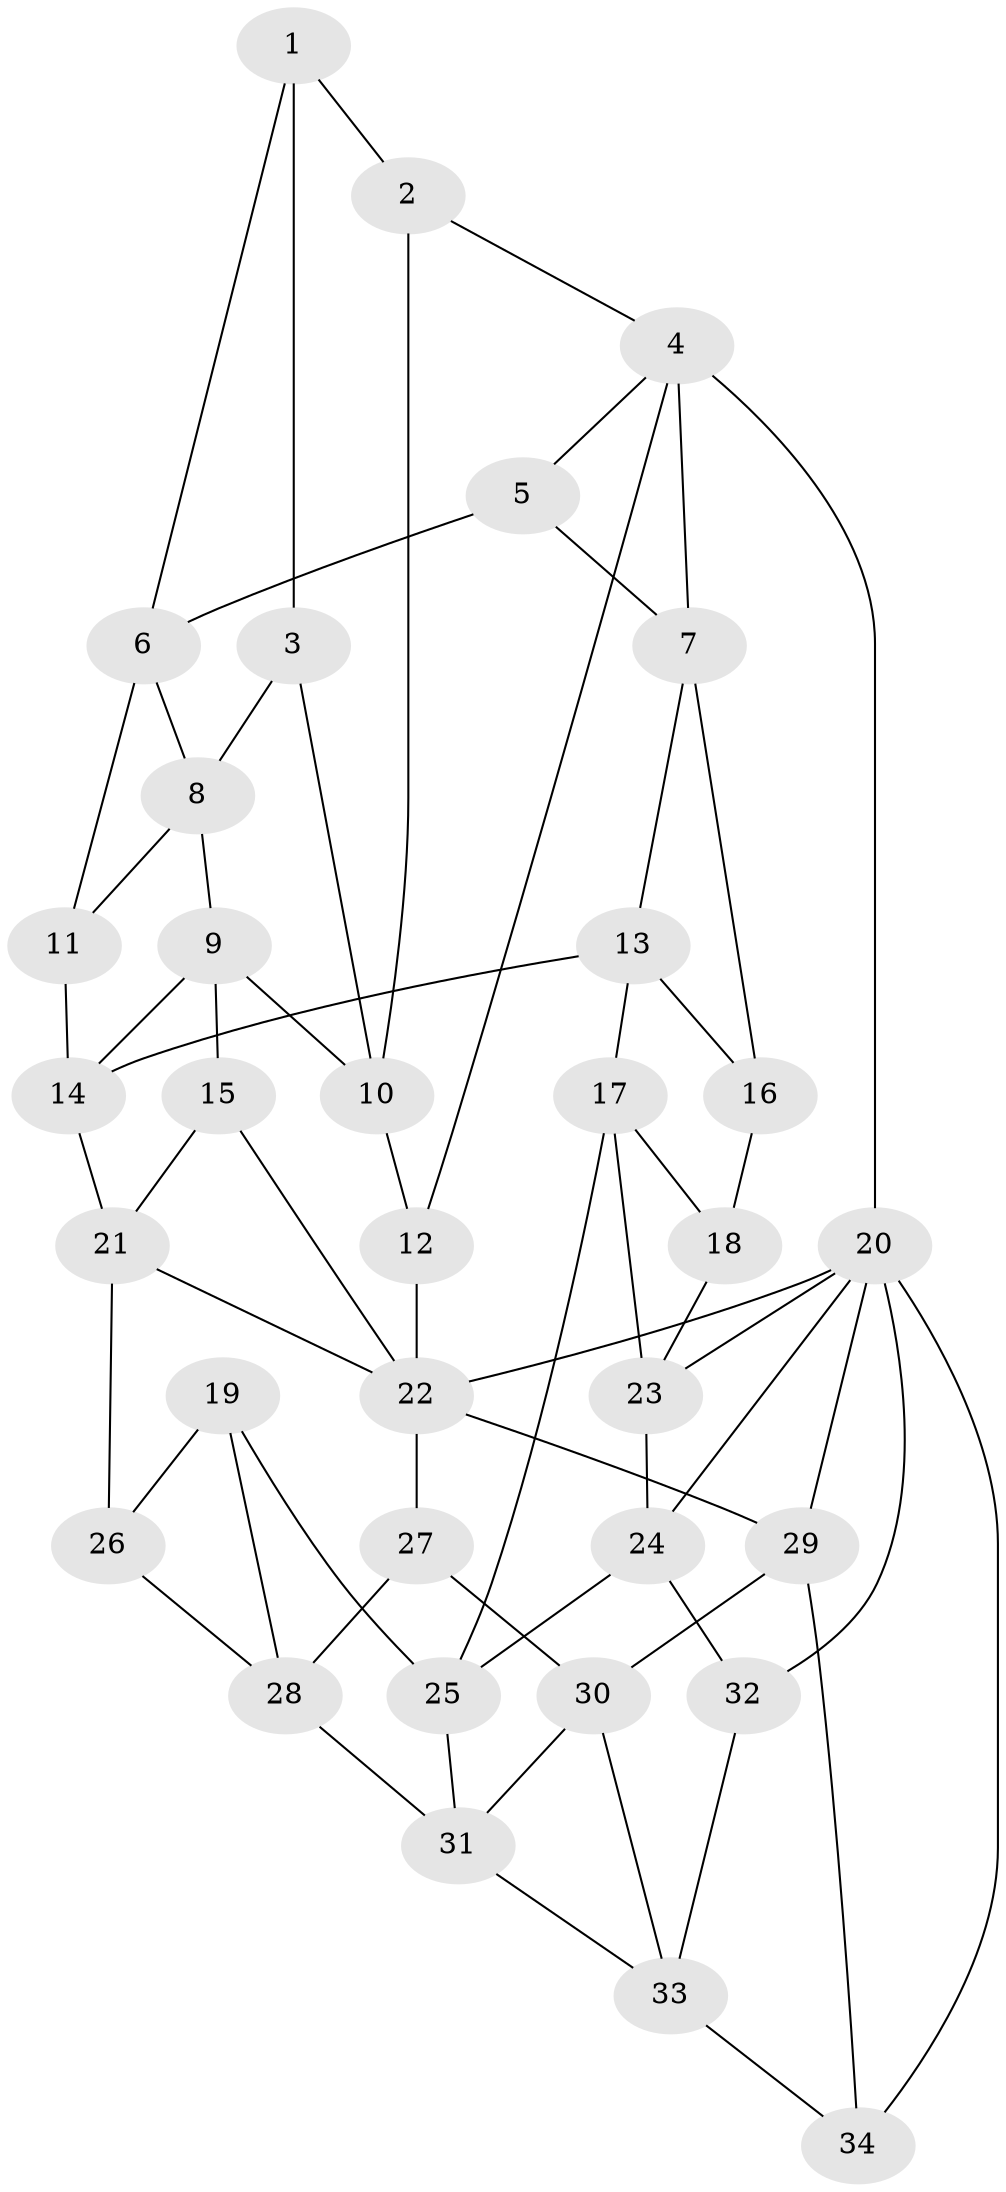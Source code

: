 // original degree distribution, {3: 0.04411764705882353, 5: 0.4852941176470588, 4: 0.23529411764705882, 6: 0.23529411764705882}
// Generated by graph-tools (version 1.1) at 2025/27/03/09/25 03:27:16]
// undirected, 34 vertices, 64 edges
graph export_dot {
graph [start="1"]
  node [color=gray90,style=filled];
  1;
  2;
  3;
  4;
  5;
  6;
  7;
  8;
  9;
  10;
  11;
  12;
  13;
  14;
  15;
  16;
  17;
  18;
  19;
  20;
  21;
  22;
  23;
  24;
  25;
  26;
  27;
  28;
  29;
  30;
  31;
  32;
  33;
  34;
  1 -- 2 [weight=1.0];
  1 -- 3 [weight=1.0];
  1 -- 6 [weight=1.0];
  2 -- 4 [weight=1.0];
  2 -- 10 [weight=1.0];
  3 -- 8 [weight=1.0];
  3 -- 10 [weight=1.0];
  4 -- 5 [weight=1.0];
  4 -- 7 [weight=1.0];
  4 -- 12 [weight=1.0];
  4 -- 20 [weight=2.0];
  5 -- 6 [weight=1.0];
  5 -- 7 [weight=1.0];
  6 -- 8 [weight=1.0];
  6 -- 11 [weight=1.0];
  7 -- 13 [weight=1.0];
  7 -- 16 [weight=1.0];
  8 -- 9 [weight=1.0];
  8 -- 11 [weight=1.0];
  9 -- 10 [weight=1.0];
  9 -- 14 [weight=1.0];
  9 -- 15 [weight=1.0];
  10 -- 12 [weight=1.0];
  11 -- 14 [weight=1.0];
  12 -- 22 [weight=1.0];
  13 -- 14 [weight=1.0];
  13 -- 16 [weight=1.0];
  13 -- 17 [weight=1.0];
  14 -- 21 [weight=1.0];
  15 -- 21 [weight=2.0];
  15 -- 22 [weight=1.0];
  16 -- 18 [weight=2.0];
  17 -- 18 [weight=1.0];
  17 -- 23 [weight=1.0];
  17 -- 25 [weight=1.0];
  18 -- 23 [weight=1.0];
  19 -- 25 [weight=1.0];
  19 -- 26 [weight=1.0];
  19 -- 28 [weight=1.0];
  20 -- 22 [weight=1.0];
  20 -- 23 [weight=1.0];
  20 -- 24 [weight=1.0];
  20 -- 29 [weight=1.0];
  20 -- 32 [weight=1.0];
  20 -- 34 [weight=1.0];
  21 -- 22 [weight=1.0];
  21 -- 26 [weight=2.0];
  22 -- 27 [weight=1.0];
  22 -- 29 [weight=1.0];
  23 -- 24 [weight=1.0];
  24 -- 25 [weight=1.0];
  24 -- 32 [weight=1.0];
  25 -- 31 [weight=1.0];
  26 -- 28 [weight=1.0];
  27 -- 28 [weight=1.0];
  27 -- 30 [weight=1.0];
  28 -- 31 [weight=1.0];
  29 -- 30 [weight=1.0];
  29 -- 34 [weight=1.0];
  30 -- 31 [weight=1.0];
  30 -- 33 [weight=1.0];
  31 -- 33 [weight=1.0];
  32 -- 33 [weight=1.0];
  33 -- 34 [weight=1.0];
}
